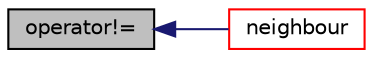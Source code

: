 digraph "operator!="
{
  bgcolor="transparent";
  edge [fontname="Helvetica",fontsize="10",labelfontname="Helvetica",labelfontsize="10"];
  node [fontname="Helvetica",fontsize="10",shape=record];
  rankdir="LR";
  Node51213 [label="operator!=",height=0.2,width=0.4,color="black", fillcolor="grey75", style="filled", fontcolor="black"];
  Node51213 -> Node51214 [dir="back",color="midnightblue",fontsize="10",style="solid",fontname="Helvetica"];
  Node51214 [label="neighbour",height=0.2,width=0.4,color="red",URL="$a23593.html#aab1a7f2af09b33005a527e107c7b3fad",tooltip="Internal face neighbour. "];
}
